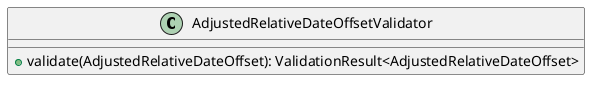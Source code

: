 @startuml

    class AdjustedRelativeDateOffsetValidator [[AdjustedRelativeDateOffsetValidator.html]] {
        +validate(AdjustedRelativeDateOffset): ValidationResult<AdjustedRelativeDateOffset>
    }

@enduml
